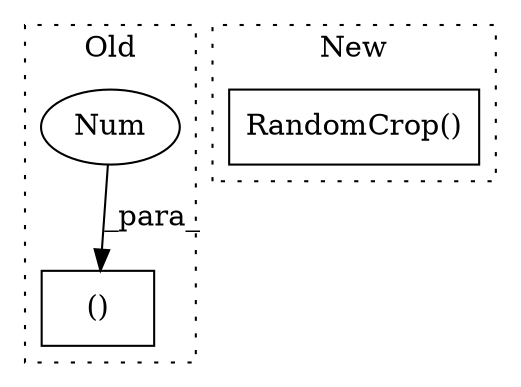 digraph G {
subgraph cluster0 {
1 [label="()" a="54" s="2524" l="5" shape="box"];
3 [label="Num" a="76" s="2521" l="3" shape="ellipse"];
label = "Old";
style="dotted";
}
subgraph cluster1 {
2 [label="RandomCrop()" a="75" s="4970,5002" l="22,1" shape="box"];
label = "New";
style="dotted";
}
3 -> 1 [label="_para_"];
}